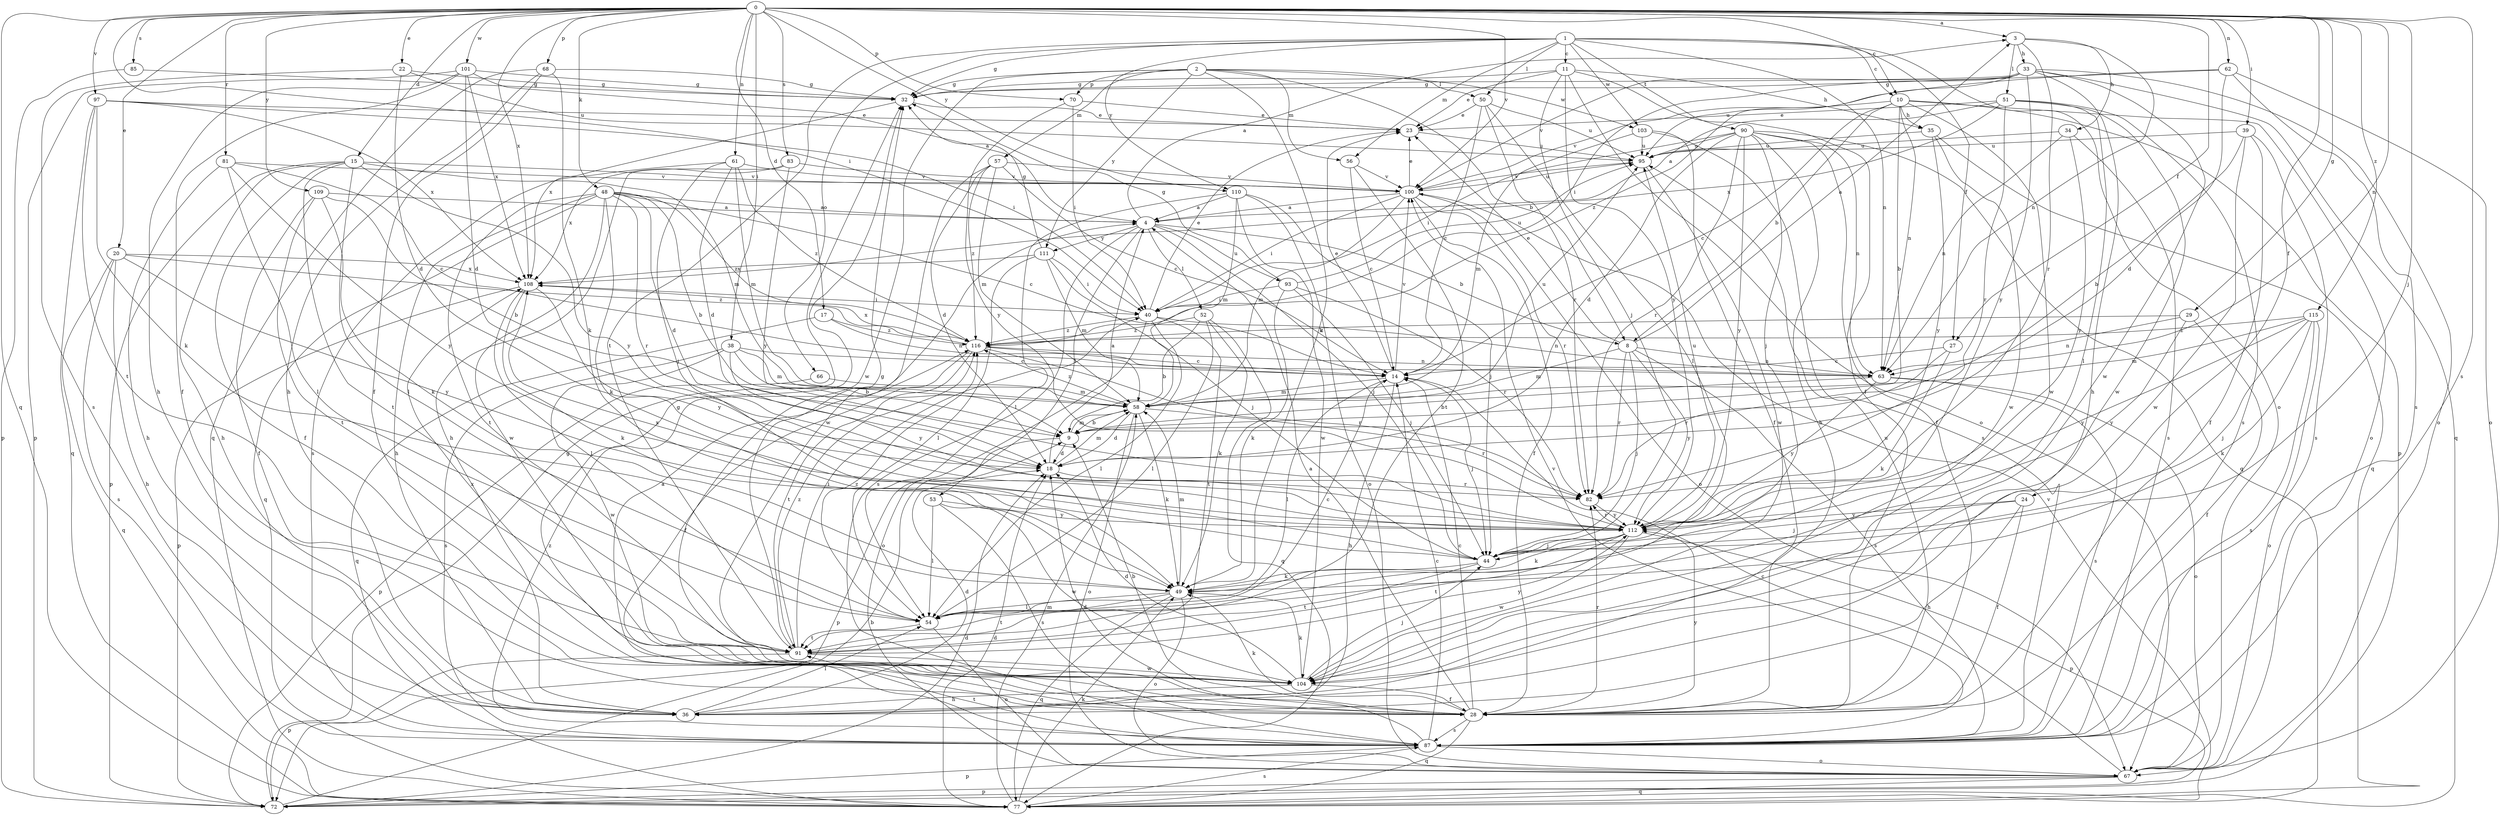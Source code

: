 strict digraph  {
0;
1;
2;
3;
4;
8;
9;
10;
11;
14;
15;
17;
18;
20;
22;
23;
24;
27;
28;
29;
32;
33;
34;
35;
36;
38;
39;
40;
44;
48;
49;
50;
51;
52;
53;
54;
56;
57;
58;
61;
62;
63;
66;
67;
68;
70;
72;
77;
81;
82;
83;
85;
87;
90;
91;
93;
95;
97;
100;
101;
103;
104;
108;
109;
110;
111;
112;
115;
116;
0 -> 3  [label=a];
0 -> 10  [label=c];
0 -> 15  [label=d];
0 -> 17  [label=d];
0 -> 20  [label=e];
0 -> 22  [label=e];
0 -> 24  [label=f];
0 -> 27  [label=f];
0 -> 29  [label=g];
0 -> 38  [label=i];
0 -> 39  [label=i];
0 -> 40  [label=i];
0 -> 44  [label=j];
0 -> 48  [label=k];
0 -> 61  [label=n];
0 -> 62  [label=n];
0 -> 63  [label=n];
0 -> 68  [label=p];
0 -> 70  [label=p];
0 -> 77  [label=q];
0 -> 81  [label=r];
0 -> 83  [label=s];
0 -> 85  [label=s];
0 -> 87  [label=s];
0 -> 97  [label=v];
0 -> 100  [label=v];
0 -> 101  [label=w];
0 -> 108  [label=x];
0 -> 109  [label=y];
0 -> 110  [label=y];
0 -> 115  [label=z];
1 -> 10  [label=c];
1 -> 11  [label=c];
1 -> 27  [label=f];
1 -> 32  [label=g];
1 -> 50  [label=l];
1 -> 56  [label=m];
1 -> 63  [label=n];
1 -> 66  [label=o];
1 -> 67  [label=o];
1 -> 90  [label=t];
1 -> 91  [label=t];
1 -> 103  [label=w];
1 -> 110  [label=y];
2 -> 8  [label=b];
2 -> 32  [label=g];
2 -> 49  [label=k];
2 -> 50  [label=l];
2 -> 56  [label=m];
2 -> 57  [label=m];
2 -> 70  [label=p];
2 -> 103  [label=w];
2 -> 104  [label=w];
2 -> 111  [label=y];
3 -> 33  [label=h];
3 -> 34  [label=h];
3 -> 51  [label=l];
3 -> 63  [label=n];
3 -> 82  [label=r];
4 -> 3  [label=a];
4 -> 8  [label=b];
4 -> 44  [label=j];
4 -> 52  [label=l];
4 -> 53  [label=l];
4 -> 87  [label=s];
4 -> 93  [label=u];
4 -> 111  [label=y];
8 -> 3  [label=a];
8 -> 23  [label=e];
8 -> 44  [label=j];
8 -> 58  [label=m];
8 -> 63  [label=n];
8 -> 82  [label=r];
8 -> 87  [label=s];
8 -> 112  [label=y];
9 -> 18  [label=d];
9 -> 58  [label=m];
9 -> 72  [label=p];
10 -> 8  [label=b];
10 -> 9  [label=b];
10 -> 14  [label=c];
10 -> 35  [label=h];
10 -> 63  [label=n];
10 -> 67  [label=o];
10 -> 72  [label=p];
10 -> 100  [label=v];
10 -> 104  [label=w];
11 -> 23  [label=e];
11 -> 28  [label=f];
11 -> 32  [label=g];
11 -> 35  [label=h];
11 -> 44  [label=j];
11 -> 67  [label=o];
11 -> 112  [label=y];
14 -> 23  [label=e];
14 -> 36  [label=h];
14 -> 44  [label=j];
14 -> 54  [label=l];
14 -> 58  [label=m];
14 -> 100  [label=v];
15 -> 28  [label=f];
15 -> 36  [label=h];
15 -> 54  [label=l];
15 -> 58  [label=m];
15 -> 72  [label=p];
15 -> 91  [label=t];
15 -> 100  [label=v];
15 -> 112  [label=y];
17 -> 63  [label=n];
17 -> 77  [label=q];
17 -> 116  [label=z];
18 -> 4  [label=a];
18 -> 58  [label=m];
18 -> 82  [label=r];
20 -> 36  [label=h];
20 -> 77  [label=q];
20 -> 87  [label=s];
20 -> 108  [label=x];
20 -> 112  [label=y];
20 -> 116  [label=z];
22 -> 18  [label=d];
22 -> 32  [label=g];
22 -> 87  [label=s];
22 -> 95  [label=u];
23 -> 95  [label=u];
24 -> 28  [label=f];
24 -> 36  [label=h];
24 -> 44  [label=j];
24 -> 112  [label=y];
27 -> 14  [label=c];
27 -> 49  [label=k];
27 -> 82  [label=r];
28 -> 4  [label=a];
28 -> 9  [label=b];
28 -> 14  [label=c];
28 -> 32  [label=g];
28 -> 49  [label=k];
28 -> 77  [label=q];
28 -> 82  [label=r];
28 -> 87  [label=s];
28 -> 95  [label=u];
28 -> 112  [label=y];
29 -> 28  [label=f];
29 -> 63  [label=n];
29 -> 112  [label=y];
29 -> 116  [label=z];
32 -> 23  [label=e];
32 -> 108  [label=x];
33 -> 32  [label=g];
33 -> 36  [label=h];
33 -> 40  [label=i];
33 -> 67  [label=o];
33 -> 77  [label=q];
33 -> 100  [label=v];
33 -> 104  [label=w];
33 -> 112  [label=y];
33 -> 116  [label=z];
34 -> 63  [label=n];
34 -> 87  [label=s];
34 -> 95  [label=u];
34 -> 112  [label=y];
35 -> 77  [label=q];
35 -> 95  [label=u];
35 -> 104  [label=w];
35 -> 112  [label=y];
36 -> 18  [label=d];
36 -> 54  [label=l];
38 -> 9  [label=b];
38 -> 14  [label=c];
38 -> 58  [label=m];
38 -> 87  [label=s];
38 -> 104  [label=w];
38 -> 112  [label=y];
39 -> 9  [label=b];
39 -> 28  [label=f];
39 -> 87  [label=s];
39 -> 95  [label=u];
39 -> 104  [label=w];
40 -> 23  [label=e];
40 -> 54  [label=l];
40 -> 63  [label=n];
40 -> 67  [label=o];
40 -> 91  [label=t];
40 -> 116  [label=z];
44 -> 49  [label=k];
44 -> 91  [label=t];
44 -> 108  [label=x];
48 -> 4  [label=a];
48 -> 9  [label=b];
48 -> 14  [label=c];
48 -> 18  [label=d];
48 -> 36  [label=h];
48 -> 49  [label=k];
48 -> 77  [label=q];
48 -> 82  [label=r];
48 -> 91  [label=t];
48 -> 104  [label=w];
48 -> 116  [label=z];
49 -> 54  [label=l];
49 -> 58  [label=m];
49 -> 67  [label=o];
49 -> 77  [label=q];
49 -> 91  [label=t];
50 -> 14  [label=c];
50 -> 23  [label=e];
50 -> 54  [label=l];
50 -> 82  [label=r];
50 -> 95  [label=u];
51 -> 4  [label=a];
51 -> 23  [label=e];
51 -> 54  [label=l];
51 -> 82  [label=r];
51 -> 87  [label=s];
51 -> 104  [label=w];
51 -> 108  [label=x];
52 -> 9  [label=b];
52 -> 49  [label=k];
52 -> 54  [label=l];
52 -> 77  [label=q];
52 -> 116  [label=z];
53 -> 54  [label=l];
53 -> 87  [label=s];
53 -> 104  [label=w];
53 -> 112  [label=y];
54 -> 14  [label=c];
54 -> 67  [label=o];
54 -> 91  [label=t];
54 -> 116  [label=z];
56 -> 14  [label=c];
56 -> 91  [label=t];
56 -> 100  [label=v];
57 -> 14  [label=c];
57 -> 18  [label=d];
57 -> 58  [label=m];
57 -> 100  [label=v];
57 -> 104  [label=w];
57 -> 116  [label=z];
58 -> 9  [label=b];
58 -> 18  [label=d];
58 -> 49  [label=k];
58 -> 67  [label=o];
58 -> 82  [label=r];
58 -> 95  [label=u];
58 -> 116  [label=z];
61 -> 18  [label=d];
61 -> 44  [label=j];
61 -> 58  [label=m];
61 -> 87  [label=s];
61 -> 100  [label=v];
61 -> 116  [label=z];
62 -> 18  [label=d];
62 -> 32  [label=g];
62 -> 67  [label=o];
62 -> 87  [label=s];
62 -> 95  [label=u];
63 -> 9  [label=b];
63 -> 67  [label=o];
63 -> 87  [label=s];
63 -> 112  [label=y];
66 -> 58  [label=m];
66 -> 72  [label=p];
67 -> 14  [label=c];
67 -> 72  [label=p];
67 -> 77  [label=q];
68 -> 28  [label=f];
68 -> 32  [label=g];
68 -> 36  [label=h];
68 -> 49  [label=k];
68 -> 77  [label=q];
70 -> 23  [label=e];
70 -> 40  [label=i];
70 -> 112  [label=y];
72 -> 9  [label=b];
72 -> 18  [label=d];
72 -> 32  [label=g];
77 -> 18  [label=d];
77 -> 49  [label=k];
77 -> 58  [label=m];
77 -> 87  [label=s];
77 -> 100  [label=v];
81 -> 14  [label=c];
81 -> 36  [label=h];
81 -> 54  [label=l];
81 -> 100  [label=v];
81 -> 112  [label=y];
82 -> 112  [label=y];
83 -> 36  [label=h];
83 -> 100  [label=v];
83 -> 108  [label=x];
83 -> 112  [label=y];
85 -> 32  [label=g];
85 -> 72  [label=p];
87 -> 4  [label=a];
87 -> 14  [label=c];
87 -> 18  [label=d];
87 -> 67  [label=o];
87 -> 72  [label=p];
87 -> 91  [label=t];
87 -> 100  [label=v];
87 -> 116  [label=z];
90 -> 18  [label=d];
90 -> 28  [label=f];
90 -> 36  [label=h];
90 -> 40  [label=i];
90 -> 44  [label=j];
90 -> 63  [label=n];
90 -> 77  [label=q];
90 -> 82  [label=r];
90 -> 95  [label=u];
90 -> 112  [label=y];
91 -> 32  [label=g];
91 -> 40  [label=i];
91 -> 72  [label=p];
91 -> 104  [label=w];
91 -> 112  [label=y];
91 -> 116  [label=z];
93 -> 32  [label=g];
93 -> 40  [label=i];
93 -> 44  [label=j];
93 -> 49  [label=k];
93 -> 82  [label=r];
93 -> 95  [label=u];
95 -> 100  [label=v];
95 -> 104  [label=w];
97 -> 23  [label=e];
97 -> 40  [label=i];
97 -> 49  [label=k];
97 -> 77  [label=q];
97 -> 91  [label=t];
97 -> 108  [label=x];
100 -> 4  [label=a];
100 -> 23  [label=e];
100 -> 28  [label=f];
100 -> 40  [label=i];
100 -> 58  [label=m];
100 -> 67  [label=o];
100 -> 82  [label=r];
100 -> 95  [label=u];
101 -> 4  [label=a];
101 -> 18  [label=d];
101 -> 28  [label=f];
101 -> 32  [label=g];
101 -> 36  [label=h];
101 -> 72  [label=p];
101 -> 108  [label=x];
103 -> 28  [label=f];
103 -> 58  [label=m];
103 -> 87  [label=s];
103 -> 95  [label=u];
104 -> 18  [label=d];
104 -> 28  [label=f];
104 -> 36  [label=h];
104 -> 44  [label=j];
104 -> 49  [label=k];
104 -> 108  [label=x];
108 -> 40  [label=i];
108 -> 49  [label=k];
108 -> 54  [label=l];
108 -> 72  [label=p];
108 -> 112  [label=y];
109 -> 4  [label=a];
109 -> 9  [label=b];
109 -> 28  [label=f];
109 -> 49  [label=k];
109 -> 91  [label=t];
110 -> 4  [label=a];
110 -> 44  [label=j];
110 -> 54  [label=l];
110 -> 58  [label=m];
110 -> 67  [label=o];
110 -> 104  [label=w];
111 -> 32  [label=g];
111 -> 40  [label=i];
111 -> 44  [label=j];
111 -> 54  [label=l];
111 -> 58  [label=m];
111 -> 108  [label=x];
112 -> 44  [label=j];
112 -> 49  [label=k];
112 -> 72  [label=p];
112 -> 82  [label=r];
112 -> 91  [label=t];
112 -> 95  [label=u];
112 -> 104  [label=w];
115 -> 44  [label=j];
115 -> 49  [label=k];
115 -> 58  [label=m];
115 -> 67  [label=o];
115 -> 87  [label=s];
115 -> 112  [label=y];
115 -> 116  [label=z];
116 -> 14  [label=c];
116 -> 28  [label=f];
116 -> 63  [label=n];
116 -> 82  [label=r];
116 -> 91  [label=t];
116 -> 108  [label=x];
}
